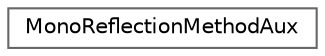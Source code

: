digraph "Graphical Class Hierarchy"
{
 // LATEX_PDF_SIZE
  bgcolor="transparent";
  edge [fontname=Helvetica,fontsize=10,labelfontname=Helvetica,labelfontsize=10];
  node [fontname=Helvetica,fontsize=10,shape=box,height=0.2,width=0.4];
  rankdir="LR";
  Node0 [label="MonoReflectionMethodAux",height=0.2,width=0.4,color="grey40", fillcolor="white", style="filled",URL="$struct_mono_reflection_method_aux.html",tooltip=" "];
}
